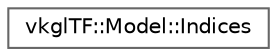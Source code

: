 digraph "Graphical Class Hierarchy"
{
 // LATEX_PDF_SIZE
  bgcolor="transparent";
  edge [fontname=Helvetica,fontsize=10,labelfontname=Helvetica,labelfontsize=10];
  node [fontname=Helvetica,fontsize=10,shape=box,height=0.2,width=0.4];
  rankdir="LR";
  Node0 [id="Node000000",label="vkglTF::Model::Indices",height=0.2,width=0.4,color="grey40", fillcolor="white", style="filled",URL="$structvkgl_t_f_1_1_model_1_1_indices.html",tooltip=" "];
}
